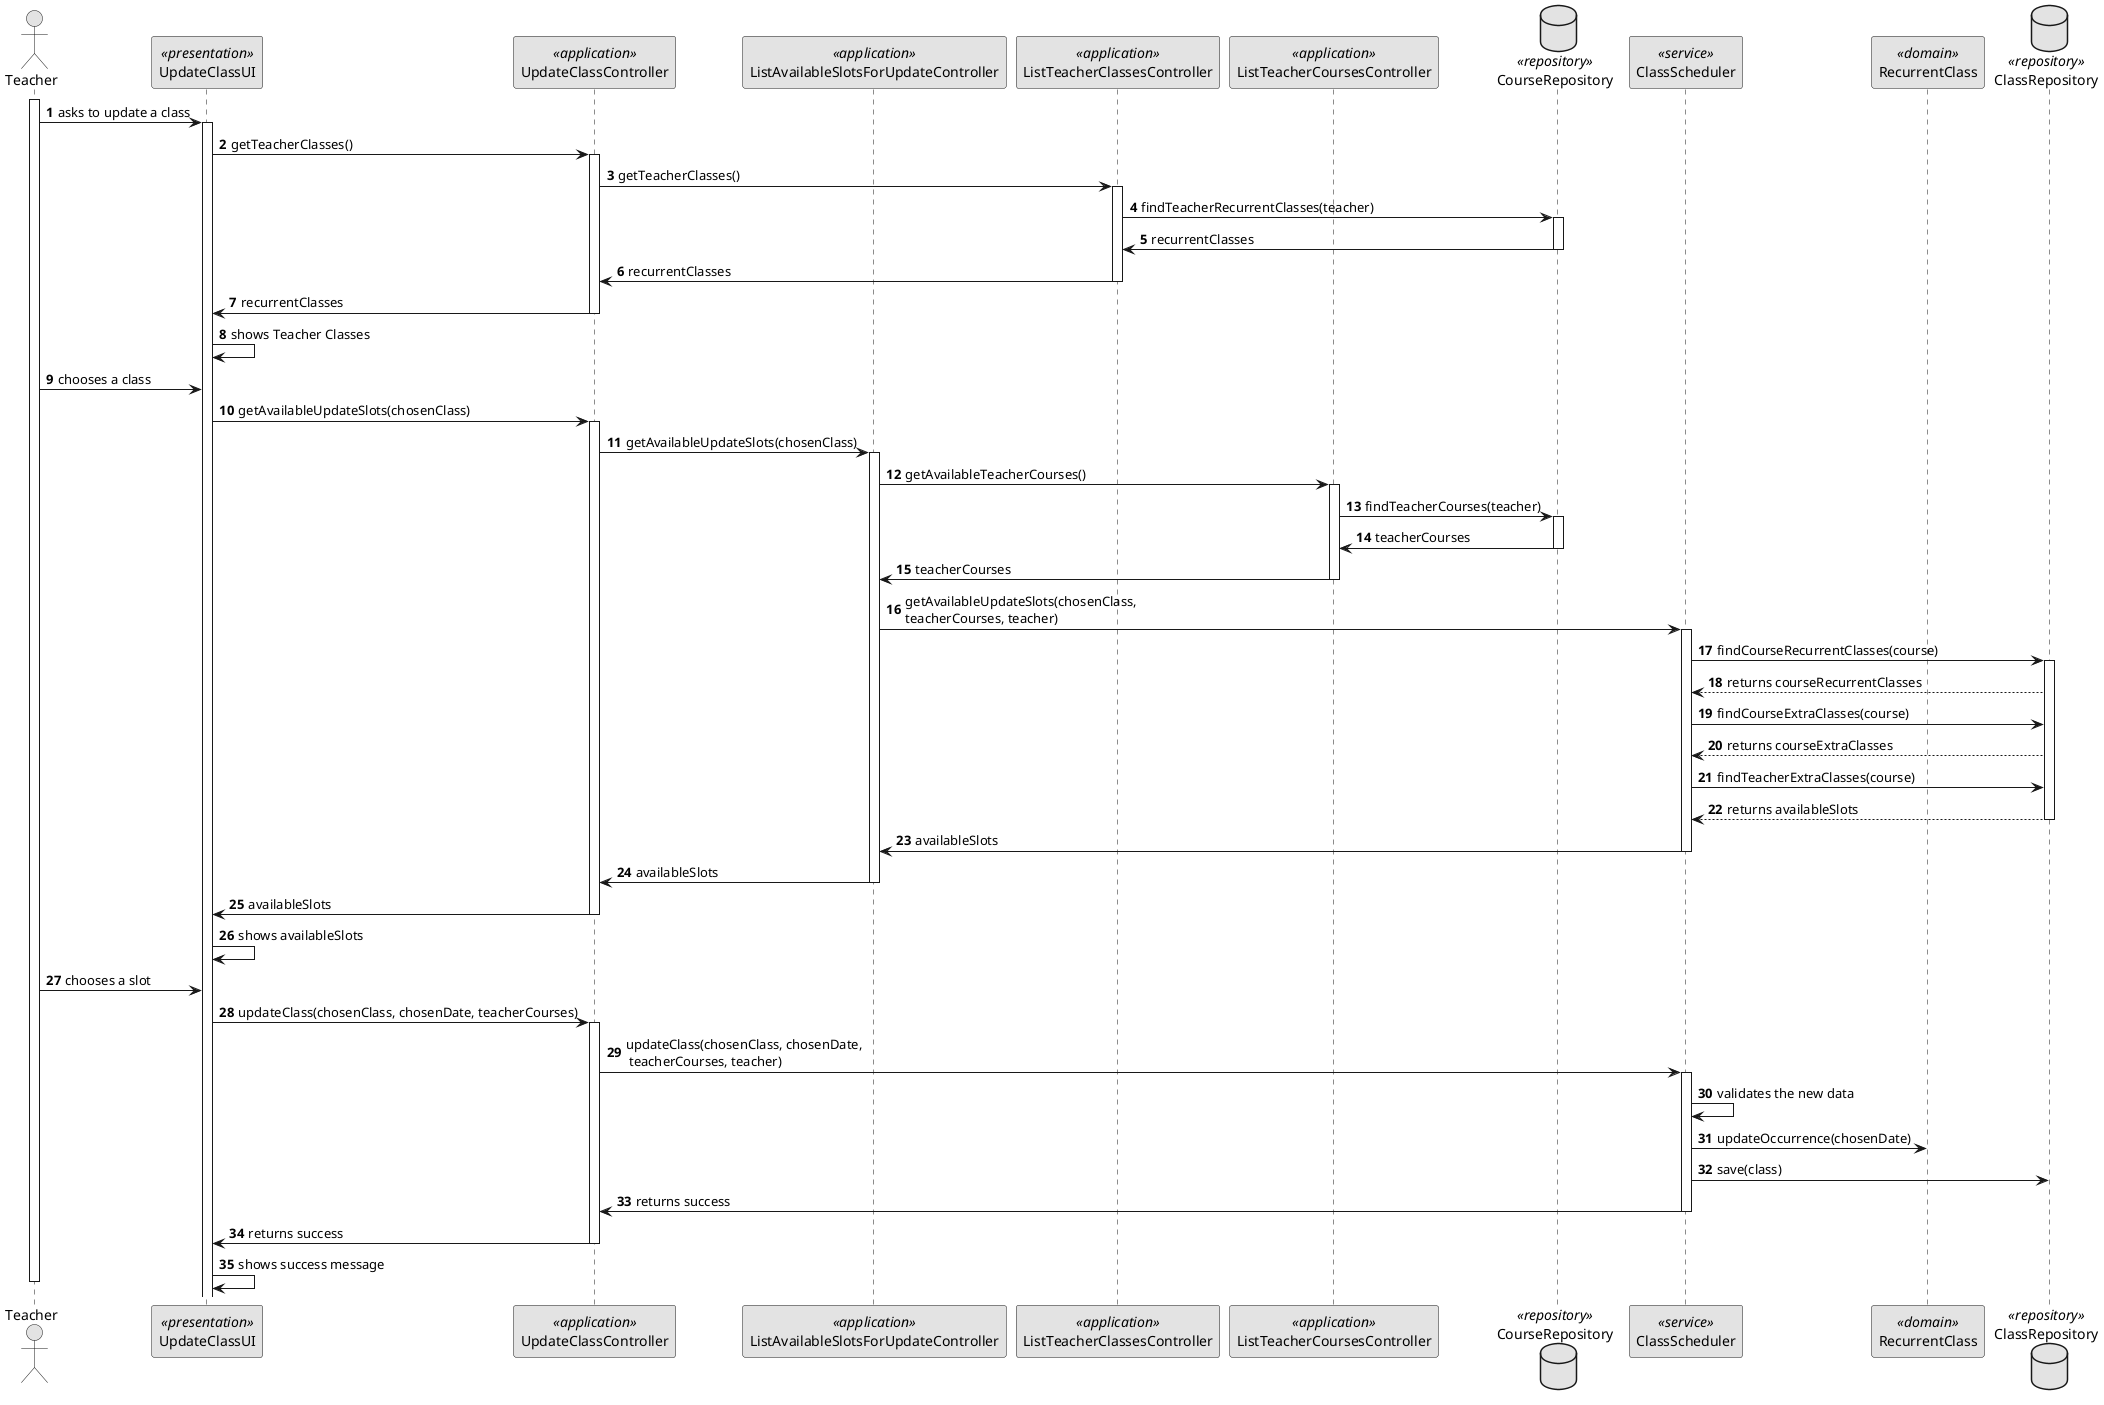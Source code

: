 @startuml

skinparam monochrome true
skinparam packageStyle rect
skinparam defaultFontName FG Virgil
skinparam shadowing false

autonumber
actor Teacher as T
participant "UpdateClassUI" as UI <<presentation>>
participant "UpdateClassController" as SC <<application>>
participant "ListAvailableSlotsForUpdateController" as LAC <<application>>
participant "ListTeacherClassesController" as LTC <<application>>
participant "ListTeacherCoursesController" as LC <<application>>
database "CourseRepository" as CR <<repository>>
participant "ClassScheduler" as CSS <<service>>
participant "RecurrentClass" as CL <<domain>>
database "ClassRepository" as CLR <<repository>>


activate T

T -> UI : asks to update a class
activate UI
UI -> SC : getTeacherClasses()
activate SC
SC -> LTC : getTeacherClasses()
activate LTC
LTC -> CR : findTeacherRecurrentClasses(teacher)
activate CR
CR -> LTC : recurrentClasses
deactivate CR
LTC -> SC : recurrentClasses
deactivate LTC
SC -> UI : recurrentClasses
deactivate SC
UI -> UI : shows Teacher Classes

T -> UI : chooses a class
UI -> SC : getAvailableUpdateSlots(chosenClass)
activate SC
SC -> LAC : getAvailableUpdateSlots(chosenClass)
activate LAC
LAC -> LC : getAvailableTeacherCourses()
activate LC
LC -> CR : findTeacherCourses(teacher)
activate CR
CR -> LC : teacherCourses
deactivate CR
LC -> LAC : teacherCourses
deactivate LC
LAC -> CSS : getAvailableUpdateSlots(chosenClass, \nteacherCourses, teacher)
activate CSS
CSS -> CLR : findCourseRecurrentClasses(course)
activate CLR
CLR --> CSS : returns courseRecurrentClasses
CSS -> CLR : findCourseExtraClasses(course)
CLR --> CSS : returns courseExtraClasses
CSS -> CLR : findTeacherExtraClasses(course)
CLR --> CSS : returns availableSlots
deactivate CLR
CSS -> LAC : availableSlots
deactivate CSS
LAC -> SC : availableSlots
deactivate LAC
SC -> UI : availableSlots
deactivate SC
UI -> UI : shows availableSlots



T -> UI : chooses a slot
UI -> SC : updateClass(chosenClass, chosenDate, teacherCourses)
activate SC
SC -> CSS : updateClass(chosenClass, chosenDate,\n teacherCourses, teacher)
activate CSS
CSS -> CSS : validates the new data
CSS -> CL : updateOccurrence(chosenDate)
CSS -> CLR : save(class)
CSS -> SC : returns success
deactivate CSS
SC -> UI : returns success
deactivate SC
UI -> UI : shows success message



deactivate T

@enduml
